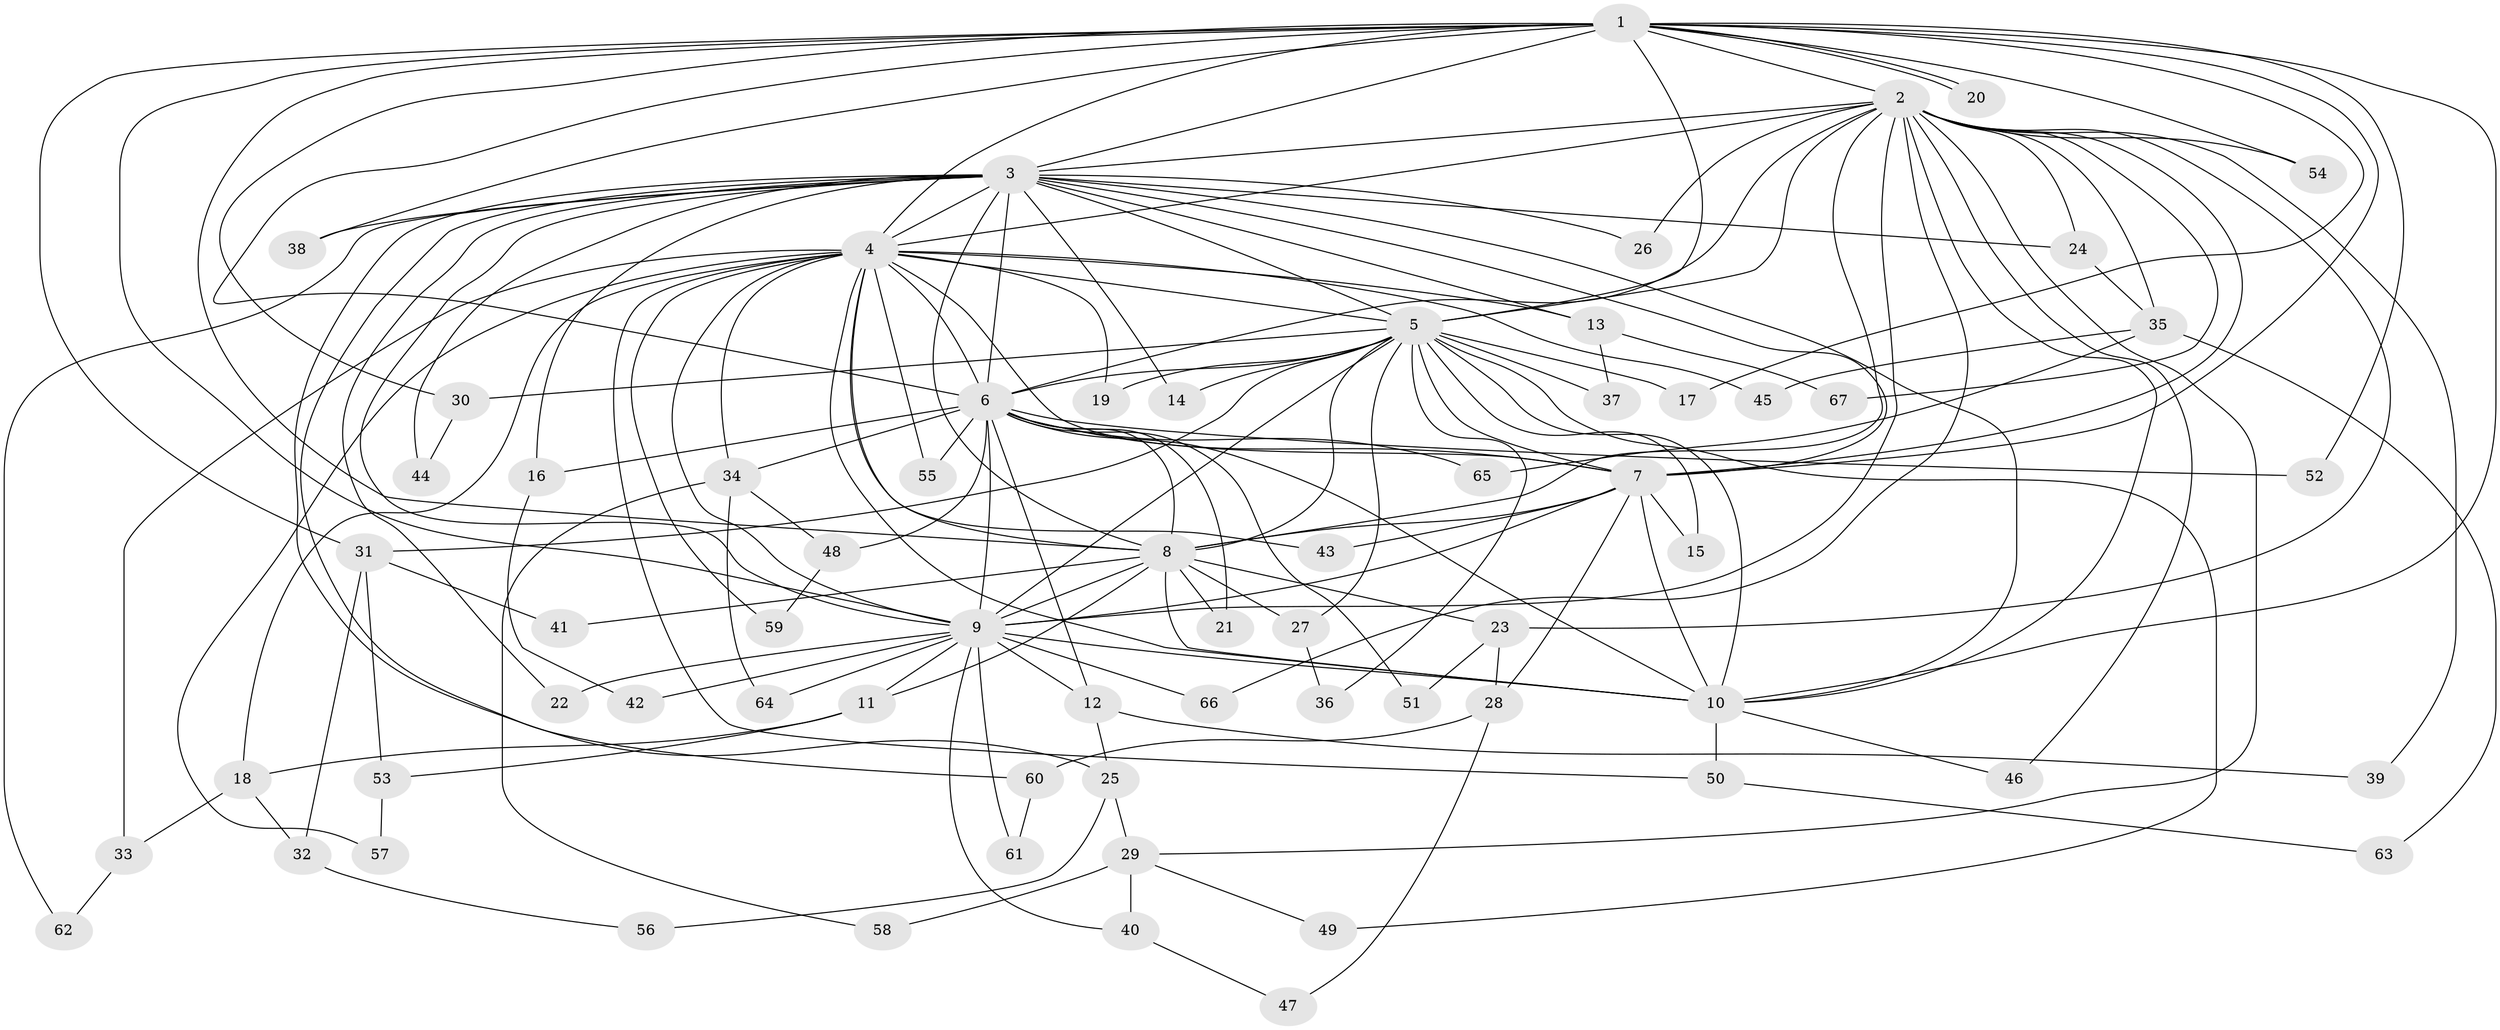 // Generated by graph-tools (version 1.1) at 2025/49/03/09/25 03:49:35]
// undirected, 67 vertices, 159 edges
graph export_dot {
graph [start="1"]
  node [color=gray90,style=filled];
  1;
  2;
  3;
  4;
  5;
  6;
  7;
  8;
  9;
  10;
  11;
  12;
  13;
  14;
  15;
  16;
  17;
  18;
  19;
  20;
  21;
  22;
  23;
  24;
  25;
  26;
  27;
  28;
  29;
  30;
  31;
  32;
  33;
  34;
  35;
  36;
  37;
  38;
  39;
  40;
  41;
  42;
  43;
  44;
  45;
  46;
  47;
  48;
  49;
  50;
  51;
  52;
  53;
  54;
  55;
  56;
  57;
  58;
  59;
  60;
  61;
  62;
  63;
  64;
  65;
  66;
  67;
  1 -- 2;
  1 -- 3;
  1 -- 4;
  1 -- 5;
  1 -- 6;
  1 -- 7;
  1 -- 8;
  1 -- 9;
  1 -- 10;
  1 -- 17;
  1 -- 20;
  1 -- 20;
  1 -- 30;
  1 -- 31;
  1 -- 38;
  1 -- 52;
  1 -- 54;
  2 -- 3;
  2 -- 4;
  2 -- 5;
  2 -- 6;
  2 -- 7;
  2 -- 8;
  2 -- 9;
  2 -- 10;
  2 -- 23;
  2 -- 24;
  2 -- 26;
  2 -- 29;
  2 -- 35;
  2 -- 39;
  2 -- 46;
  2 -- 54;
  2 -- 66;
  2 -- 67;
  3 -- 4;
  3 -- 5;
  3 -- 6;
  3 -- 7;
  3 -- 8;
  3 -- 9;
  3 -- 10;
  3 -- 13;
  3 -- 14;
  3 -- 16;
  3 -- 22;
  3 -- 24;
  3 -- 25;
  3 -- 26;
  3 -- 38;
  3 -- 44;
  3 -- 60;
  3 -- 62;
  4 -- 5;
  4 -- 6;
  4 -- 7;
  4 -- 8;
  4 -- 9;
  4 -- 10;
  4 -- 13;
  4 -- 18;
  4 -- 19;
  4 -- 33;
  4 -- 34;
  4 -- 43;
  4 -- 45;
  4 -- 50;
  4 -- 55;
  4 -- 57;
  4 -- 59;
  5 -- 6;
  5 -- 7;
  5 -- 8;
  5 -- 9;
  5 -- 10;
  5 -- 14;
  5 -- 15;
  5 -- 17;
  5 -- 19;
  5 -- 27;
  5 -- 30;
  5 -- 31;
  5 -- 36;
  5 -- 37;
  5 -- 49;
  6 -- 7;
  6 -- 8;
  6 -- 9;
  6 -- 10;
  6 -- 12;
  6 -- 16;
  6 -- 21;
  6 -- 34;
  6 -- 48;
  6 -- 51;
  6 -- 52;
  6 -- 55;
  6 -- 65;
  7 -- 8;
  7 -- 9;
  7 -- 10;
  7 -- 15;
  7 -- 28;
  7 -- 43;
  8 -- 9;
  8 -- 10;
  8 -- 11;
  8 -- 21;
  8 -- 23;
  8 -- 27;
  8 -- 41;
  9 -- 10;
  9 -- 11;
  9 -- 12;
  9 -- 22;
  9 -- 40;
  9 -- 42;
  9 -- 61;
  9 -- 64;
  9 -- 66;
  10 -- 46;
  10 -- 50;
  11 -- 18;
  11 -- 53;
  12 -- 25;
  12 -- 39;
  13 -- 37;
  13 -- 67;
  16 -- 42;
  18 -- 32;
  18 -- 33;
  23 -- 28;
  23 -- 51;
  24 -- 35;
  25 -- 29;
  25 -- 56;
  27 -- 36;
  28 -- 47;
  28 -- 60;
  29 -- 40;
  29 -- 49;
  29 -- 58;
  30 -- 44;
  31 -- 32;
  31 -- 41;
  31 -- 53;
  32 -- 56;
  33 -- 62;
  34 -- 48;
  34 -- 58;
  34 -- 64;
  35 -- 45;
  35 -- 63;
  35 -- 65;
  40 -- 47;
  48 -- 59;
  50 -- 63;
  53 -- 57;
  60 -- 61;
}
